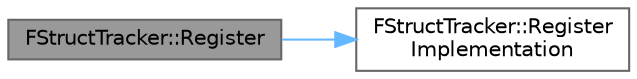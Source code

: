 digraph "FStructTracker::Register"
{
 // INTERACTIVE_SVG=YES
 // LATEX_PDF_SIZE
  bgcolor="transparent";
  edge [fontname=Helvetica,fontsize=10,labelfontname=Helvetica,labelfontsize=10];
  node [fontname=Helvetica,fontsize=10,shape=box,height=0.2,width=0.4];
  rankdir="LR";
  Node1 [id="Node000001",label="FStructTracker::Register",height=0.2,width=0.4,color="gray40", fillcolor="grey60", style="filled", fontcolor="black",tooltip="Registers the given UStruct with the struct tracker."];
  Node1 -> Node2 [id="edge1_Node000001_Node000002",color="steelblue1",style="solid",tooltip=" "];
  Node2 [id="Node000002",label="FStructTracker::Register\lImplementation",height=0.2,width=0.4,color="grey40", fillcolor="white", style="filled",URL="$d3/d88/structFStructTracker.html#a8e4bf84a5ec1845e5d2bdb0a1f41181c",tooltip=" "];
}

